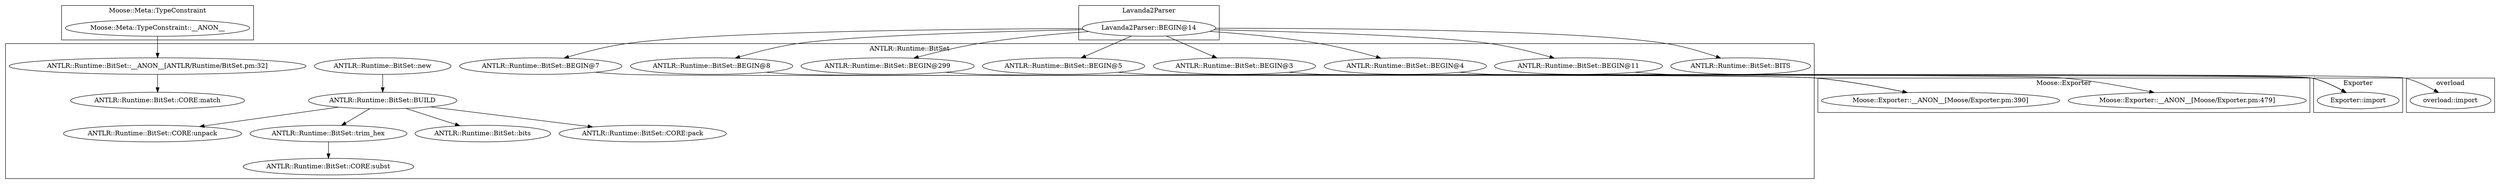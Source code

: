 digraph {
graph [overlap=false]
subgraph cluster_ANTLR_Runtime_BitSet {
	label="ANTLR::Runtime::BitSet";
	"ANTLR::Runtime::BitSet::CORE:unpack";
	"ANTLR::Runtime::BitSet::BEGIN@299";
	"ANTLR::Runtime::BitSet::BEGIN@7";
	"ANTLR::Runtime::BitSet::trim_hex";
	"ANTLR::Runtime::BitSet::BEGIN@4";
	"ANTLR::Runtime::BitSet::BEGIN@11";
	"ANTLR::Runtime::BitSet::bits";
	"ANTLR::Runtime::BitSet::BEGIN@3";
	"ANTLR::Runtime::BitSet::CORE:pack";
	"ANTLR::Runtime::BitSet::CORE:match";
	"ANTLR::Runtime::BitSet::__ANON__[ANTLR/Runtime/BitSet.pm:32]";
	"ANTLR::Runtime::BitSet::CORE:subst";
	"ANTLR::Runtime::BitSet::new";
	"ANTLR::Runtime::BitSet::BEGIN@5";
	"ANTLR::Runtime::BitSet::BITS";
	"ANTLR::Runtime::BitSet::BEGIN@8";
	"ANTLR::Runtime::BitSet::BUILD";
}
subgraph cluster_Moose_Exporter {
	label="Moose::Exporter";
	"Moose::Exporter::__ANON__[Moose/Exporter.pm:479]";
	"Moose::Exporter::__ANON__[Moose/Exporter.pm:390]";
}
subgraph cluster_Exporter {
	label="Exporter";
	"Exporter::import";
}
subgraph cluster_overload {
	label="overload";
	"overload::import";
}
subgraph cluster_Moose_Meta_TypeConstraint {
	label="Moose::Meta::TypeConstraint";
	"Moose::Meta::TypeConstraint::__ANON__";
}
subgraph cluster_Lavanda2Parser {
	label="Lavanda2Parser";
	"Lavanda2Parser::BEGIN@14";
}
"Lavanda2Parser::BEGIN@14" -> "ANTLR::Runtime::BitSet::BEGIN@299";
"ANTLR::Runtime::BitSet::BEGIN@299" -> "Moose::Exporter::__ANON__[Moose/Exporter.pm:479]";
"ANTLR::Runtime::BitSet::BEGIN@4" -> "Exporter::import";
"ANTLR::Runtime::BitSet::BEGIN@5" -> "Exporter::import";
"ANTLR::Runtime::BitSet::BEGIN@3" -> "Exporter::import";
"ANTLR::Runtime::BitSet::BUILD" -> "ANTLR::Runtime::BitSet::trim_hex";
"Moose::Meta::TypeConstraint::__ANON__" -> "ANTLR::Runtime::BitSet::__ANON__[ANTLR/Runtime/BitSet.pm:32]";
"Lavanda2Parser::BEGIN@14" -> "ANTLR::Runtime::BitSet::BEGIN@8";
"ANTLR::Runtime::BitSet::trim_hex" -> "ANTLR::Runtime::BitSet::CORE:subst";
"Lavanda2Parser::BEGIN@14" -> "ANTLR::Runtime::BitSet::BEGIN@4";
"ANTLR::Runtime::BitSet::BUILD" -> "ANTLR::Runtime::BitSet::CORE:unpack";
"ANTLR::Runtime::BitSet::BEGIN@11" -> "overload::import";
"ANTLR::Runtime::BitSet::BUILD" -> "ANTLR::Runtime::BitSet::bits";
"Lavanda2Parser::BEGIN@14" -> "ANTLR::Runtime::BitSet::BEGIN@3";
"Lavanda2Parser::BEGIN@14" -> "ANTLR::Runtime::BitSet::BEGIN@5";
"ANTLR::Runtime::BitSet::new" -> "ANTLR::Runtime::BitSet::BUILD";
"Lavanda2Parser::BEGIN@14" -> "ANTLR::Runtime::BitSet::BEGIN@7";
"ANTLR::Runtime::BitSet::BUILD" -> "ANTLR::Runtime::BitSet::CORE:pack";
"ANTLR::Runtime::BitSet::__ANON__[ANTLR/Runtime/BitSet.pm:32]" -> "ANTLR::Runtime::BitSet::CORE:match";
"ANTLR::Runtime::BitSet::BEGIN@7" -> "Moose::Exporter::__ANON__[Moose/Exporter.pm:390]";
"ANTLR::Runtime::BitSet::BEGIN@8" -> "Moose::Exporter::__ANON__[Moose/Exporter.pm:390]";
"Lavanda2Parser::BEGIN@14" -> "ANTLR::Runtime::BitSet::BITS";
"Lavanda2Parser::BEGIN@14" -> "ANTLR::Runtime::BitSet::BEGIN@11";
}
